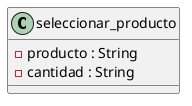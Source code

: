 @startuml RF03

class seleccionar_producto{
    - producto : String
    - cantidad : String
    
}

@enduml